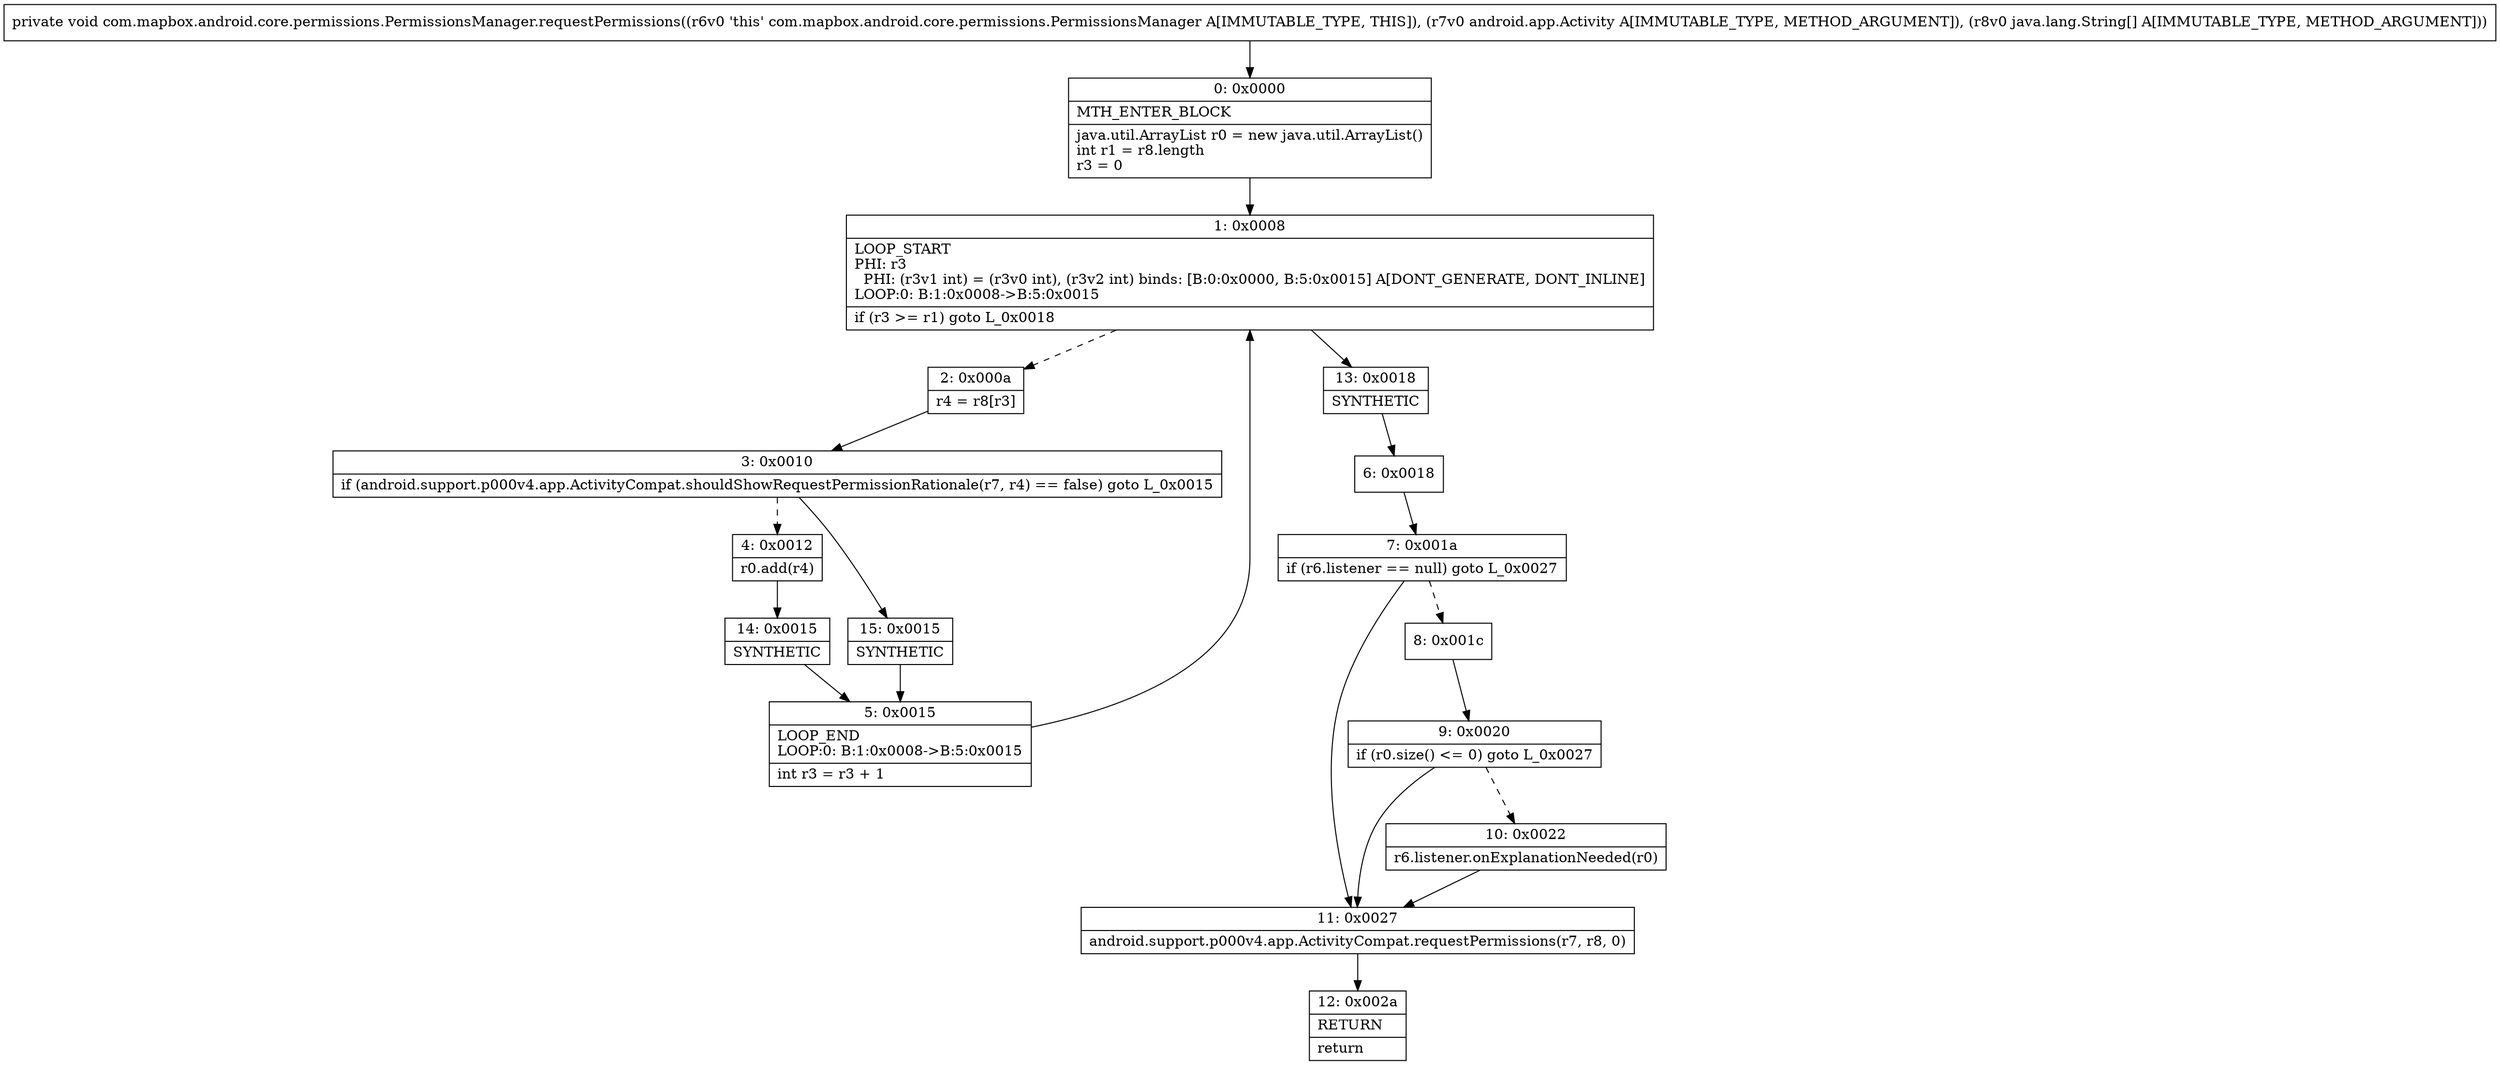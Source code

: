 digraph "CFG forcom.mapbox.android.core.permissions.PermissionsManager.requestPermissions(Landroid\/app\/Activity;[Ljava\/lang\/String;)V" {
Node_0 [shape=record,label="{0\:\ 0x0000|MTH_ENTER_BLOCK\l|java.util.ArrayList r0 = new java.util.ArrayList()\lint r1 = r8.length\lr3 = 0\l}"];
Node_1 [shape=record,label="{1\:\ 0x0008|LOOP_START\lPHI: r3 \l  PHI: (r3v1 int) = (r3v0 int), (r3v2 int) binds: [B:0:0x0000, B:5:0x0015] A[DONT_GENERATE, DONT_INLINE]\lLOOP:0: B:1:0x0008\-\>B:5:0x0015\l|if (r3 \>= r1) goto L_0x0018\l}"];
Node_2 [shape=record,label="{2\:\ 0x000a|r4 = r8[r3]\l}"];
Node_3 [shape=record,label="{3\:\ 0x0010|if (android.support.p000v4.app.ActivityCompat.shouldShowRequestPermissionRationale(r7, r4) == false) goto L_0x0015\l}"];
Node_4 [shape=record,label="{4\:\ 0x0012|r0.add(r4)\l}"];
Node_5 [shape=record,label="{5\:\ 0x0015|LOOP_END\lLOOP:0: B:1:0x0008\-\>B:5:0x0015\l|int r3 = r3 + 1\l}"];
Node_6 [shape=record,label="{6\:\ 0x0018}"];
Node_7 [shape=record,label="{7\:\ 0x001a|if (r6.listener == null) goto L_0x0027\l}"];
Node_8 [shape=record,label="{8\:\ 0x001c}"];
Node_9 [shape=record,label="{9\:\ 0x0020|if (r0.size() \<= 0) goto L_0x0027\l}"];
Node_10 [shape=record,label="{10\:\ 0x0022|r6.listener.onExplanationNeeded(r0)\l}"];
Node_11 [shape=record,label="{11\:\ 0x0027|android.support.p000v4.app.ActivityCompat.requestPermissions(r7, r8, 0)\l}"];
Node_12 [shape=record,label="{12\:\ 0x002a|RETURN\l|return\l}"];
Node_13 [shape=record,label="{13\:\ 0x0018|SYNTHETIC\l}"];
Node_14 [shape=record,label="{14\:\ 0x0015|SYNTHETIC\l}"];
Node_15 [shape=record,label="{15\:\ 0x0015|SYNTHETIC\l}"];
MethodNode[shape=record,label="{private void com.mapbox.android.core.permissions.PermissionsManager.requestPermissions((r6v0 'this' com.mapbox.android.core.permissions.PermissionsManager A[IMMUTABLE_TYPE, THIS]), (r7v0 android.app.Activity A[IMMUTABLE_TYPE, METHOD_ARGUMENT]), (r8v0 java.lang.String[] A[IMMUTABLE_TYPE, METHOD_ARGUMENT])) }"];
MethodNode -> Node_0;
Node_0 -> Node_1;
Node_1 -> Node_2[style=dashed];
Node_1 -> Node_13;
Node_2 -> Node_3;
Node_3 -> Node_4[style=dashed];
Node_3 -> Node_15;
Node_4 -> Node_14;
Node_5 -> Node_1;
Node_6 -> Node_7;
Node_7 -> Node_8[style=dashed];
Node_7 -> Node_11;
Node_8 -> Node_9;
Node_9 -> Node_10[style=dashed];
Node_9 -> Node_11;
Node_10 -> Node_11;
Node_11 -> Node_12;
Node_13 -> Node_6;
Node_14 -> Node_5;
Node_15 -> Node_5;
}

